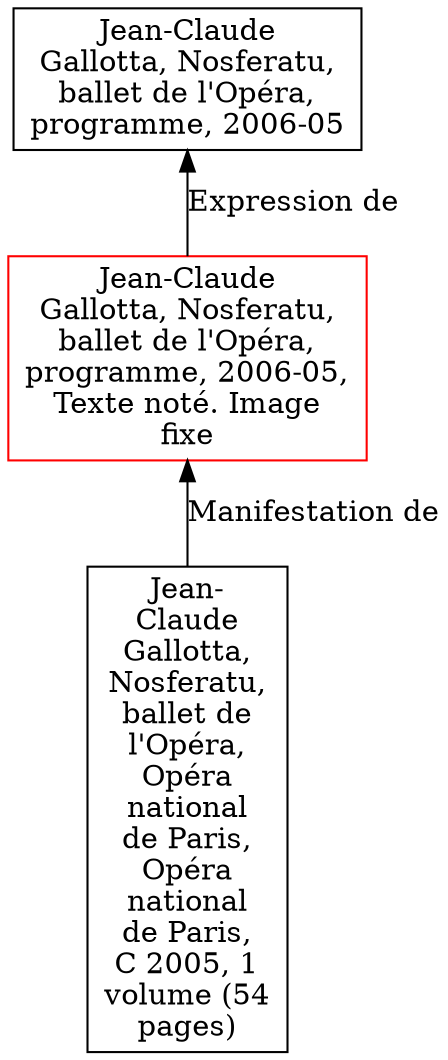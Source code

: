 // Notice UMLRM0014
digraph UMLRM0014 {
	node [align=left shape=rect]
	size="20,20"
	rankdir=BT
	UMLRM0014 [label="Jean-Claude
Gallotta, Nosferatu,
ballet de l'Opéra,
programme, 2006-05,
Texte noté. Image
fixe" color=red]
	UMLRM0013 [label="Jean-Claude
Gallotta, Nosferatu,
ballet de l'Opéra,
programme, 2006-05"]
	UMLRM0014 -> UMLRM0013 [label="Expression de"]
	UMLRM0015 [label="Jean-
Claude
Gallotta,
Nosferatu,
ballet de
l'Opéra,
Opéra
national
de Paris,
Opéra
national
de Paris,
C 2005, 1
volume (54
pages)"]
	UMLRM0015 -> UMLRM0014 [label="Manifestation de"]
}

